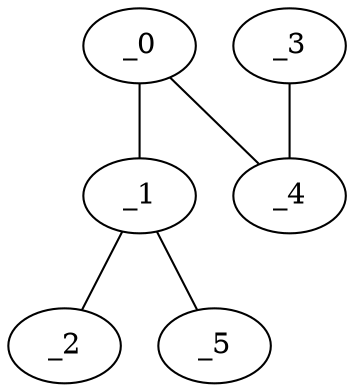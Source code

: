 graph MP1_0118 {
	_0	 [x="1.59328",
		y="1.7671"];
	_1	 [x="2.5",
		y="2.99"];
	_0 -- _1;
	_4	 [x="0.587422",
		y="3.06487"];
	_0 -- _4;
	_2	 [x="2.44304",
		y="0.547726"];
	_1 -- _2;
	_5	 [x="2.0161",
		y="2.81046"];
	_1 -- _5;
	_3	 [x="0.490831",
		y="0.431853"];
	_3 -- _4;
}
